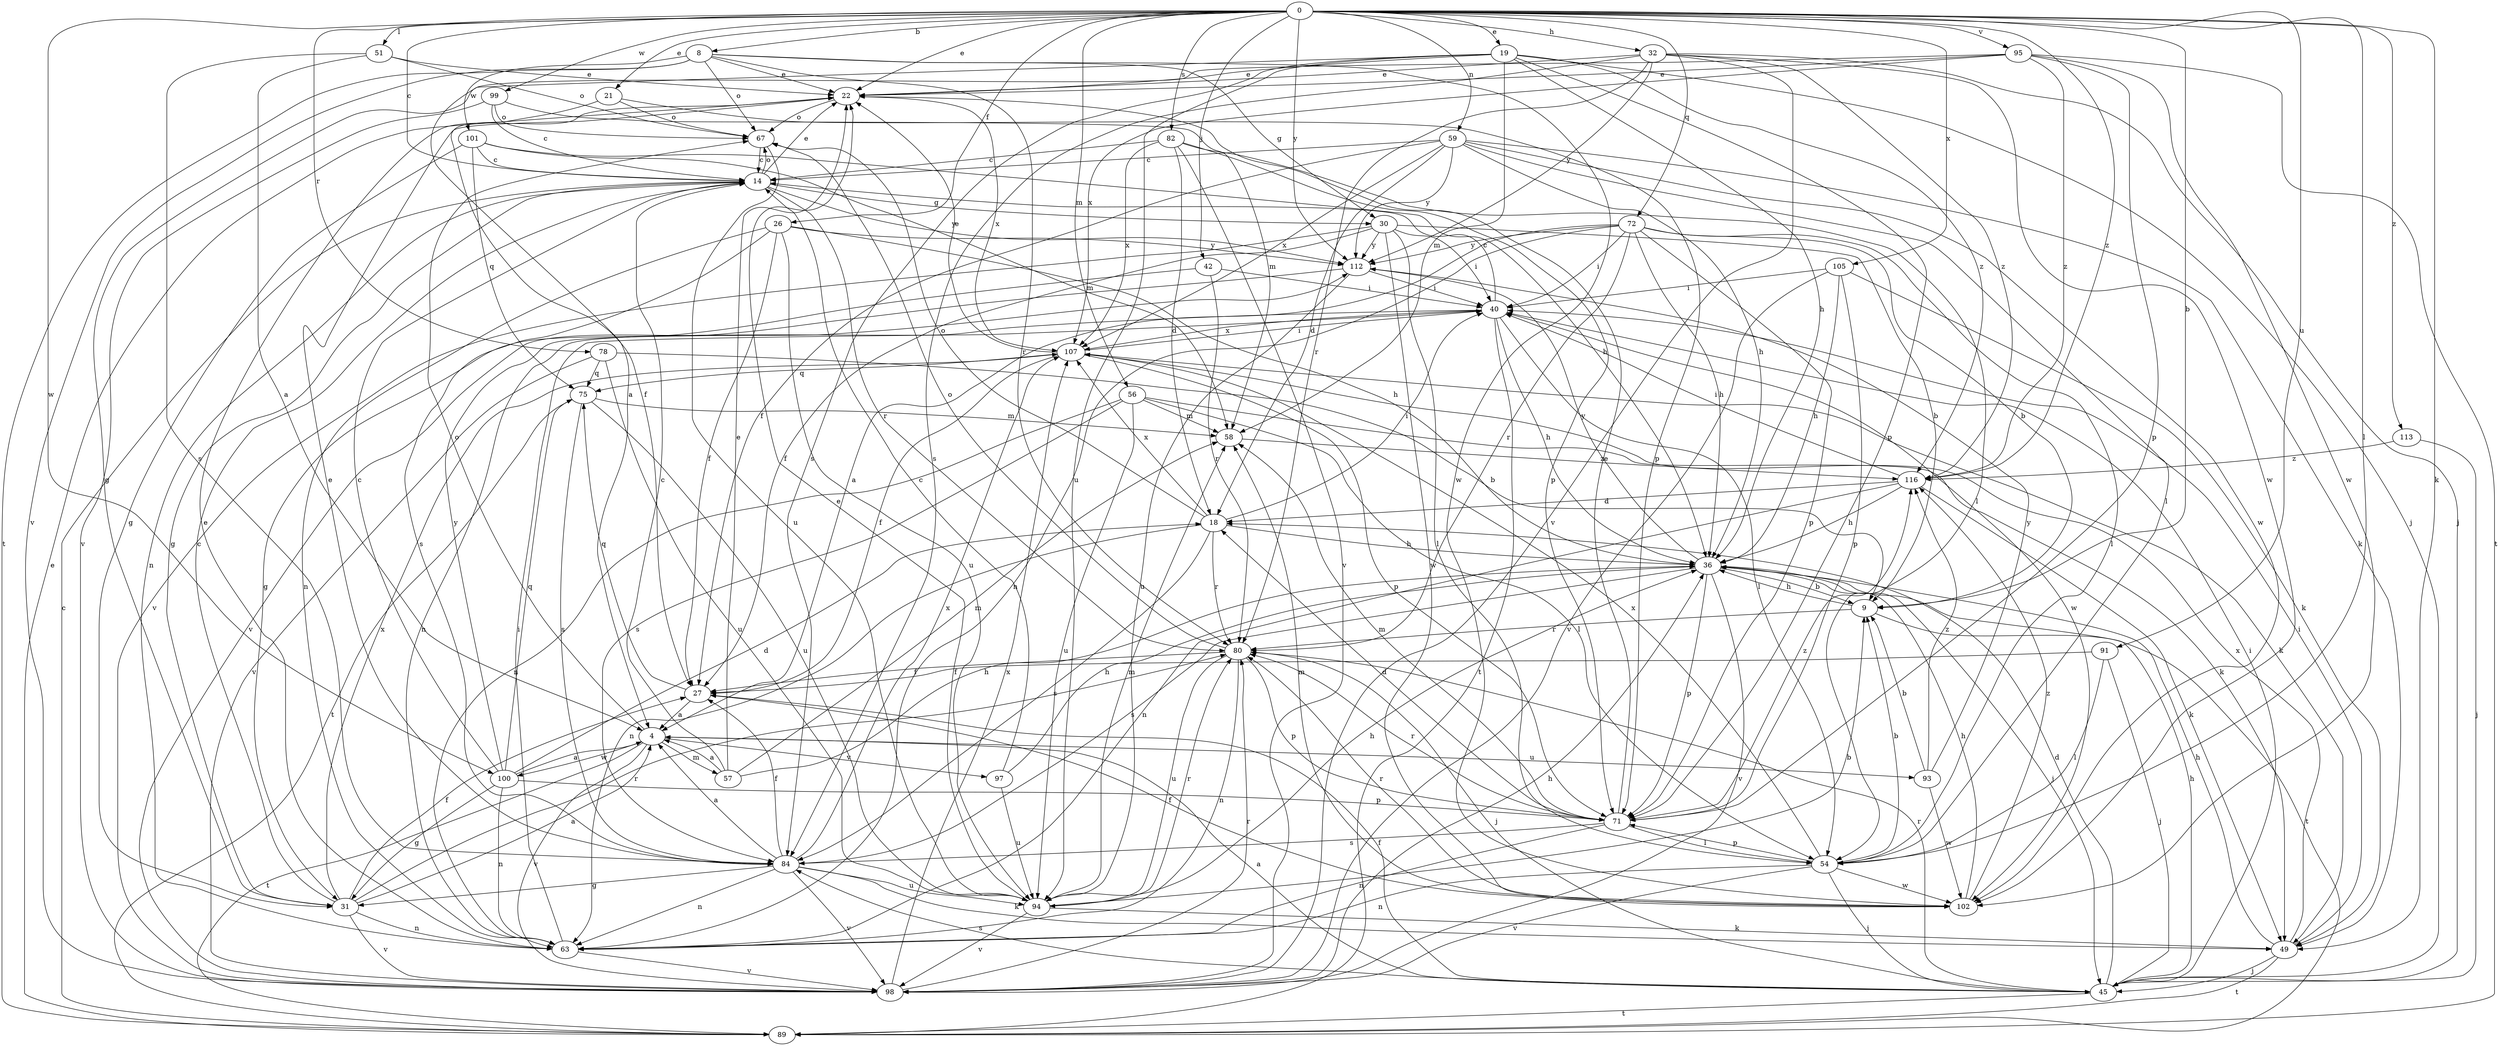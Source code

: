 strict digraph  {
0;
4;
8;
9;
14;
18;
19;
21;
22;
26;
27;
30;
31;
32;
36;
40;
42;
45;
49;
51;
54;
56;
57;
58;
59;
63;
67;
71;
72;
75;
78;
80;
82;
84;
89;
91;
93;
94;
95;
97;
98;
99;
100;
101;
102;
105;
107;
112;
113;
116;
0 -> 8  [label=b];
0 -> 9  [label=b];
0 -> 14  [label=c];
0 -> 19  [label=e];
0 -> 21  [label=e];
0 -> 22  [label=e];
0 -> 26  [label=f];
0 -> 32  [label=h];
0 -> 42  [label=j];
0 -> 49  [label=k];
0 -> 51  [label=l];
0 -> 54  [label=l];
0 -> 56  [label=m];
0 -> 59  [label=n];
0 -> 72  [label=q];
0 -> 78  [label=r];
0 -> 82  [label=s];
0 -> 91  [label=u];
0 -> 95  [label=v];
0 -> 99  [label=w];
0 -> 100  [label=w];
0 -> 105  [label=x];
0 -> 112  [label=y];
0 -> 113  [label=z];
0 -> 116  [label=z];
4 -> 57  [label=m];
4 -> 67  [label=o];
4 -> 89  [label=t];
4 -> 93  [label=u];
4 -> 97  [label=v];
4 -> 98  [label=v];
4 -> 100  [label=w];
8 -> 22  [label=e];
8 -> 30  [label=g];
8 -> 67  [label=o];
8 -> 80  [label=r];
8 -> 89  [label=t];
8 -> 98  [label=v];
8 -> 101  [label=w];
8 -> 102  [label=w];
9 -> 36  [label=h];
9 -> 80  [label=r];
9 -> 89  [label=t];
14 -> 22  [label=e];
14 -> 30  [label=g];
14 -> 31  [label=g];
14 -> 63  [label=n];
14 -> 67  [label=o];
14 -> 80  [label=r];
14 -> 112  [label=y];
18 -> 36  [label=h];
18 -> 40  [label=i];
18 -> 63  [label=n];
18 -> 67  [label=o];
18 -> 80  [label=r];
18 -> 84  [label=s];
18 -> 107  [label=x];
19 -> 4  [label=a];
19 -> 22  [label=e];
19 -> 36  [label=h];
19 -> 45  [label=j];
19 -> 58  [label=m];
19 -> 71  [label=p];
19 -> 84  [label=s];
19 -> 94  [label=u];
19 -> 116  [label=z];
21 -> 27  [label=f];
21 -> 67  [label=o];
21 -> 71  [label=p];
22 -> 67  [label=o];
22 -> 107  [label=x];
26 -> 27  [label=f];
26 -> 36  [label=h];
26 -> 63  [label=n];
26 -> 84  [label=s];
26 -> 94  [label=u];
26 -> 112  [label=y];
27 -> 4  [label=a];
27 -> 75  [label=q];
30 -> 9  [label=b];
30 -> 27  [label=f];
30 -> 40  [label=i];
30 -> 54  [label=l];
30 -> 98  [label=v];
30 -> 102  [label=w];
30 -> 112  [label=y];
31 -> 4  [label=a];
31 -> 14  [label=c];
31 -> 27  [label=f];
31 -> 63  [label=n];
31 -> 80  [label=r];
31 -> 98  [label=v];
31 -> 107  [label=x];
32 -> 22  [label=e];
32 -> 45  [label=j];
32 -> 80  [label=r];
32 -> 84  [label=s];
32 -> 98  [label=v];
32 -> 102  [label=w];
32 -> 112  [label=y];
32 -> 116  [label=z];
36 -> 9  [label=b];
36 -> 45  [label=j];
36 -> 71  [label=p];
36 -> 84  [label=s];
36 -> 98  [label=v];
36 -> 112  [label=y];
40 -> 14  [label=c];
40 -> 36  [label=h];
40 -> 54  [label=l];
40 -> 63  [label=n];
40 -> 89  [label=t];
40 -> 102  [label=w];
40 -> 107  [label=x];
42 -> 31  [label=g];
42 -> 40  [label=i];
42 -> 80  [label=r];
45 -> 4  [label=a];
45 -> 18  [label=d];
45 -> 27  [label=f];
45 -> 36  [label=h];
45 -> 40  [label=i];
45 -> 80  [label=r];
45 -> 84  [label=s];
45 -> 89  [label=t];
49 -> 36  [label=h];
49 -> 40  [label=i];
49 -> 45  [label=j];
49 -> 89  [label=t];
49 -> 107  [label=x];
51 -> 4  [label=a];
51 -> 22  [label=e];
51 -> 67  [label=o];
51 -> 84  [label=s];
54 -> 9  [label=b];
54 -> 45  [label=j];
54 -> 63  [label=n];
54 -> 71  [label=p];
54 -> 98  [label=v];
54 -> 102  [label=w];
54 -> 107  [label=x];
56 -> 49  [label=k];
56 -> 54  [label=l];
56 -> 58  [label=m];
56 -> 63  [label=n];
56 -> 84  [label=s];
56 -> 94  [label=u];
57 -> 4  [label=a];
57 -> 14  [label=c];
57 -> 22  [label=e];
57 -> 36  [label=h];
57 -> 58  [label=m];
58 -> 116  [label=z];
59 -> 14  [label=c];
59 -> 18  [label=d];
59 -> 27  [label=f];
59 -> 36  [label=h];
59 -> 49  [label=k];
59 -> 54  [label=l];
59 -> 102  [label=w];
59 -> 107  [label=x];
59 -> 112  [label=y];
63 -> 22  [label=e];
63 -> 40  [label=i];
63 -> 98  [label=v];
67 -> 14  [label=c];
67 -> 94  [label=u];
71 -> 18  [label=d];
71 -> 22  [label=e];
71 -> 54  [label=l];
71 -> 58  [label=m];
71 -> 63  [label=n];
71 -> 80  [label=r];
71 -> 84  [label=s];
71 -> 116  [label=z];
72 -> 4  [label=a];
72 -> 9  [label=b];
72 -> 36  [label=h];
72 -> 40  [label=i];
72 -> 54  [label=l];
72 -> 63  [label=n];
72 -> 71  [label=p];
72 -> 80  [label=r];
72 -> 112  [label=y];
75 -> 58  [label=m];
75 -> 84  [label=s];
75 -> 89  [label=t];
75 -> 94  [label=u];
78 -> 9  [label=b];
78 -> 75  [label=q];
78 -> 94  [label=u];
78 -> 98  [label=v];
80 -> 27  [label=f];
80 -> 45  [label=j];
80 -> 63  [label=n];
80 -> 67  [label=o];
80 -> 71  [label=p];
80 -> 94  [label=u];
82 -> 14  [label=c];
82 -> 18  [label=d];
82 -> 54  [label=l];
82 -> 71  [label=p];
82 -> 98  [label=v];
82 -> 107  [label=x];
84 -> 4  [label=a];
84 -> 22  [label=e];
84 -> 27  [label=f];
84 -> 31  [label=g];
84 -> 49  [label=k];
84 -> 63  [label=n];
84 -> 94  [label=u];
84 -> 98  [label=v];
84 -> 107  [label=x];
89 -> 14  [label=c];
89 -> 22  [label=e];
91 -> 27  [label=f];
91 -> 45  [label=j];
91 -> 54  [label=l];
93 -> 9  [label=b];
93 -> 102  [label=w];
93 -> 112  [label=y];
93 -> 116  [label=z];
94 -> 9  [label=b];
94 -> 22  [label=e];
94 -> 36  [label=h];
94 -> 49  [label=k];
94 -> 58  [label=m];
94 -> 80  [label=r];
94 -> 98  [label=v];
95 -> 22  [label=e];
95 -> 31  [label=g];
95 -> 71  [label=p];
95 -> 89  [label=t];
95 -> 102  [label=w];
95 -> 107  [label=x];
95 -> 116  [label=z];
97 -> 14  [label=c];
97 -> 36  [label=h];
97 -> 94  [label=u];
98 -> 36  [label=h];
98 -> 80  [label=r];
98 -> 107  [label=x];
99 -> 14  [label=c];
99 -> 58  [label=m];
99 -> 67  [label=o];
99 -> 98  [label=v];
100 -> 4  [label=a];
100 -> 14  [label=c];
100 -> 18  [label=d];
100 -> 31  [label=g];
100 -> 63  [label=n];
100 -> 71  [label=p];
100 -> 75  [label=q];
100 -> 112  [label=y];
101 -> 14  [label=c];
101 -> 31  [label=g];
101 -> 36  [label=h];
101 -> 58  [label=m];
101 -> 75  [label=q];
102 -> 27  [label=f];
102 -> 36  [label=h];
102 -> 58  [label=m];
102 -> 80  [label=r];
102 -> 116  [label=z];
105 -> 36  [label=h];
105 -> 40  [label=i];
105 -> 49  [label=k];
105 -> 71  [label=p];
105 -> 98  [label=v];
107 -> 22  [label=e];
107 -> 27  [label=f];
107 -> 40  [label=i];
107 -> 49  [label=k];
107 -> 71  [label=p];
107 -> 75  [label=q];
112 -> 40  [label=i];
112 -> 94  [label=u];
112 -> 98  [label=v];
113 -> 45  [label=j];
113 -> 116  [label=z];
116 -> 18  [label=d];
116 -> 36  [label=h];
116 -> 40  [label=i];
116 -> 49  [label=k];
116 -> 63  [label=n];
}
